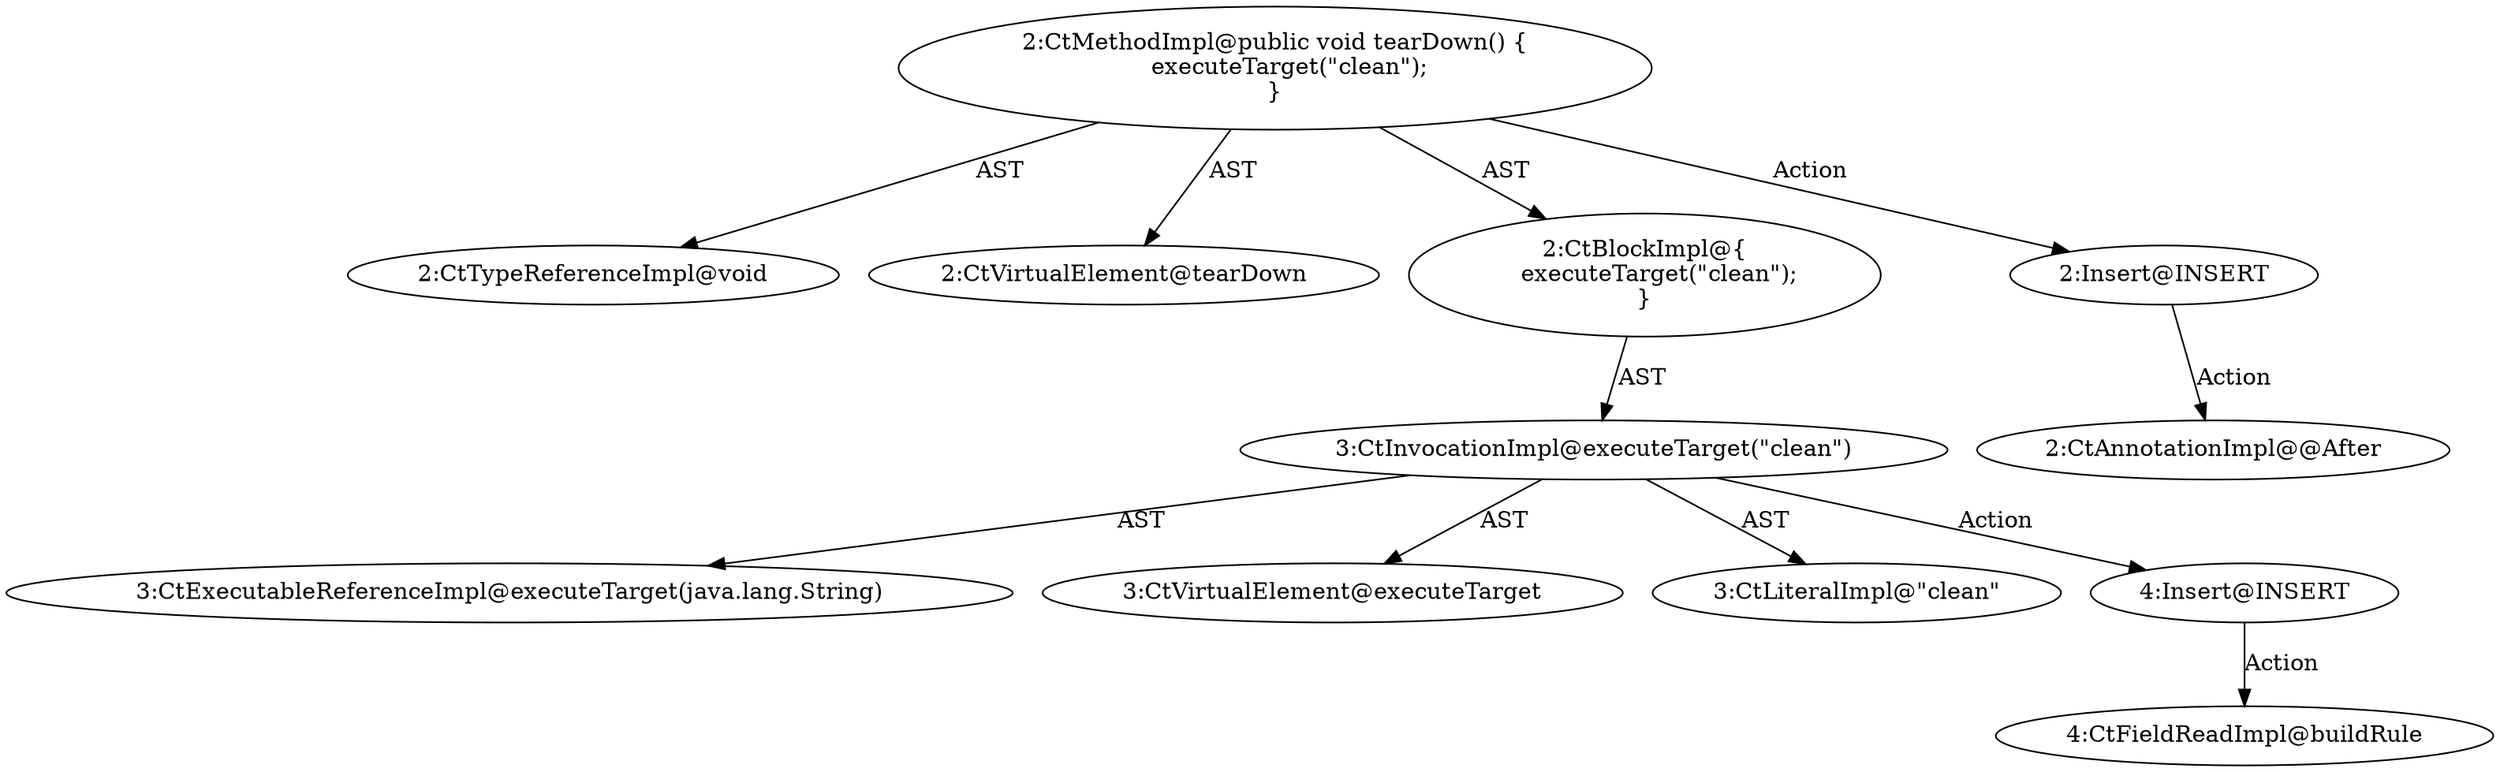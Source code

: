 digraph "tearDown#?" {
0 [label="2:CtTypeReferenceImpl@void" shape=ellipse]
1 [label="2:CtVirtualElement@tearDown" shape=ellipse]
2 [label="3:CtExecutableReferenceImpl@executeTarget(java.lang.String)" shape=ellipse]
3 [label="3:CtVirtualElement@executeTarget" shape=ellipse]
4 [label="3:CtLiteralImpl@\"clean\"" shape=ellipse]
5 [label="3:CtInvocationImpl@executeTarget(\"clean\")" shape=ellipse]
6 [label="2:CtBlockImpl@\{
    executeTarget(\"clean\");
\}" shape=ellipse]
7 [label="2:CtMethodImpl@public void tearDown() \{
    executeTarget(\"clean\");
\}" shape=ellipse]
8 [label="2:Insert@INSERT" shape=ellipse]
9 [label="2:CtAnnotationImpl@@After" shape=ellipse]
10 [label="4:Insert@INSERT" shape=ellipse]
11 [label="4:CtFieldReadImpl@buildRule" shape=ellipse]
5 -> 3 [label="AST"];
5 -> 2 [label="AST"];
5 -> 4 [label="AST"];
5 -> 10 [label="Action"];
6 -> 5 [label="AST"];
7 -> 1 [label="AST"];
7 -> 0 [label="AST"];
7 -> 6 [label="AST"];
7 -> 8 [label="Action"];
8 -> 9 [label="Action"];
10 -> 11 [label="Action"];
}